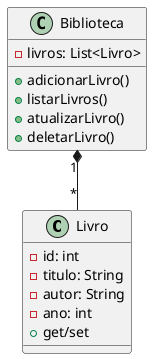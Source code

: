 @startuml
class Livro {
  - id: int
  - titulo: String
  - autor: String
  - ano: int
  + get/set
}

class Biblioteca {
  - livros: List<Livro>
  + adicionarLivro()
  + listarLivros()
  + atualizarLivro()
  + deletarLivro()
}

Biblioteca "1" *-- "*" Livro
@enduml
